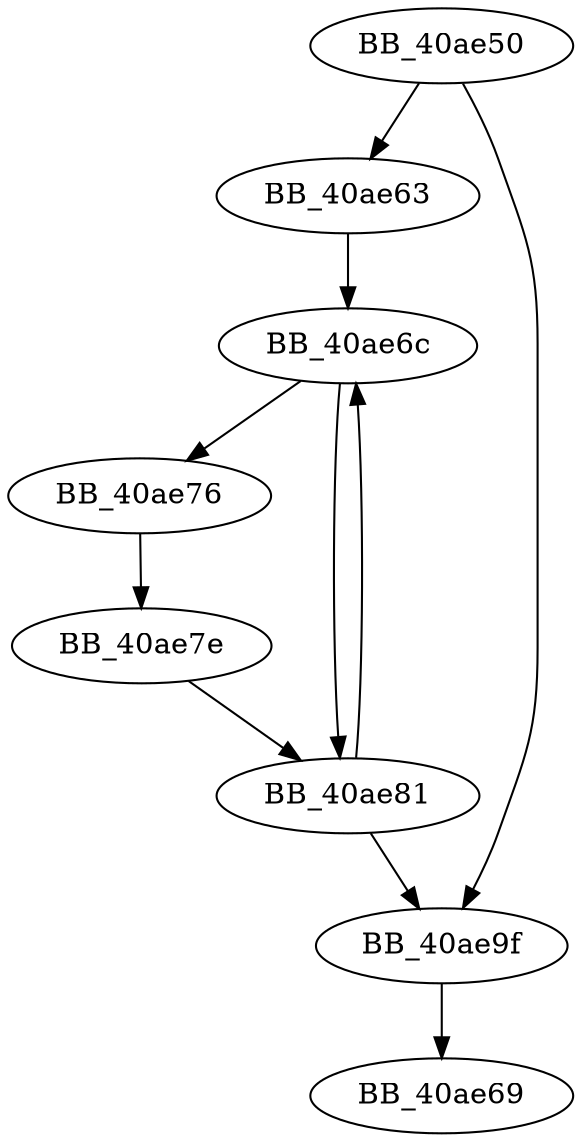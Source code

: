 DiGraph sub_40AE50{
BB_40ae50->BB_40ae63
BB_40ae50->BB_40ae9f
BB_40ae63->BB_40ae6c
BB_40ae6c->BB_40ae76
BB_40ae6c->BB_40ae81
BB_40ae76->BB_40ae7e
BB_40ae7e->BB_40ae81
BB_40ae81->BB_40ae6c
BB_40ae81->BB_40ae9f
BB_40ae9f->BB_40ae69
}
